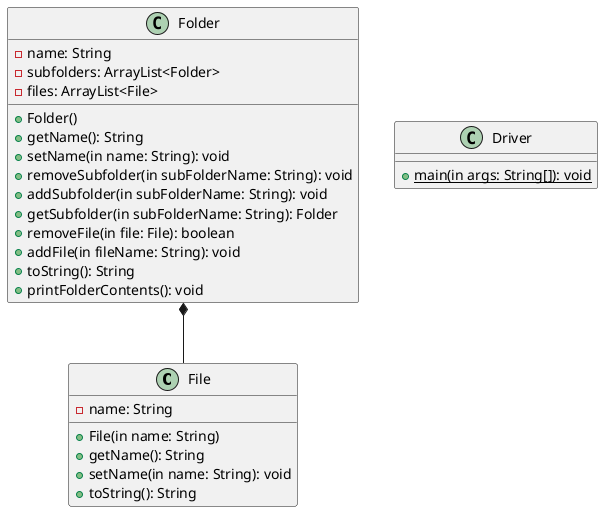 @startuml
'https://plantuml.com/class-diagram

class File {
- name: String

+ File(in name: String)
+ getName(): String
+ setName(in name: String): void
+ toString(): String
}


class Folder {
- name: String
- subfolders: ArrayList<Folder>
- files: ArrayList<File>

+ Folder()
+ getName(): String
+ setName(in name: String): void
+ removeSubfolder(in subFolderName: String): void
+ addSubfolder(in subFolderName: String): void
+ getSubfolder(in subFolderName: String): Folder
+ removeFile(in file: File): boolean
+ addFile(in fileName: String): void
+ toString(): String
+ printFolderContents(): void
}

Folder *-- File

class Driver {
+ {static} main(in args: String[]): void
}

@enduml